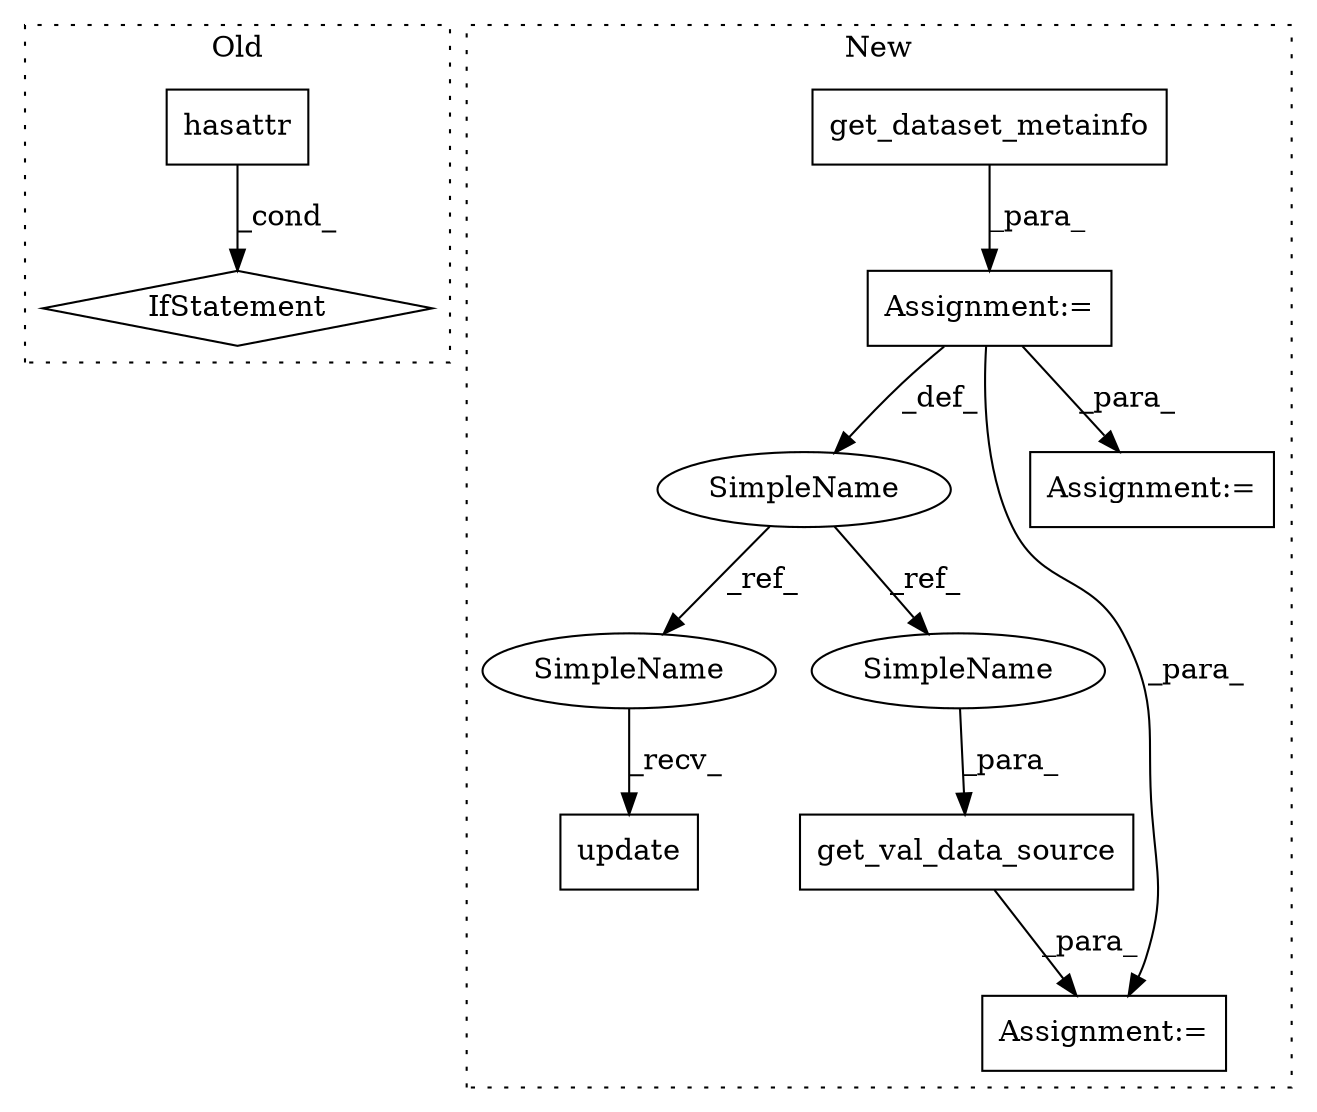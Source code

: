 digraph G {
subgraph cluster0 {
1 [label="IfStatement" a="25" s="4641" l="3" shape="diamond"];
6 [label="hasattr" a="32" s="4612,4640" l="8,1" shape="box"];
label = "Old";
style="dotted";
}
subgraph cluster1 {
2 [label="get_val_data_source" a="32" s="6457,6516" l="20,1" shape="box"];
3 [label="get_dataset_metainfo" a="32" s="5747,5780" l="21,1" shape="box"];
4 [label="update" a="32" s="5799,5810" l="7,1" shape="box"];
5 [label="SimpleName" a="42" s="5735" l="11" shape="ellipse"];
7 [label="Assignment:=" a="7" s="5746" l="1" shape="box"];
8 [label="Assignment:=" a="7" s="6877" l="1" shape="box"];
9 [label="Assignment:=" a="7" s="6536" l="1" shape="box"];
10 [label="SimpleName" a="42" s="5787" l="11" shape="ellipse"];
11 [label="SimpleName" a="42" s="6477" l="11" shape="ellipse"];
label = "New";
style="dotted";
}
2 -> 8 [label="_para_"];
3 -> 7 [label="_para_"];
5 -> 10 [label="_ref_"];
5 -> 11 [label="_ref_"];
6 -> 1 [label="_cond_"];
7 -> 5 [label="_def_"];
7 -> 8 [label="_para_"];
7 -> 9 [label="_para_"];
10 -> 4 [label="_recv_"];
11 -> 2 [label="_para_"];
}